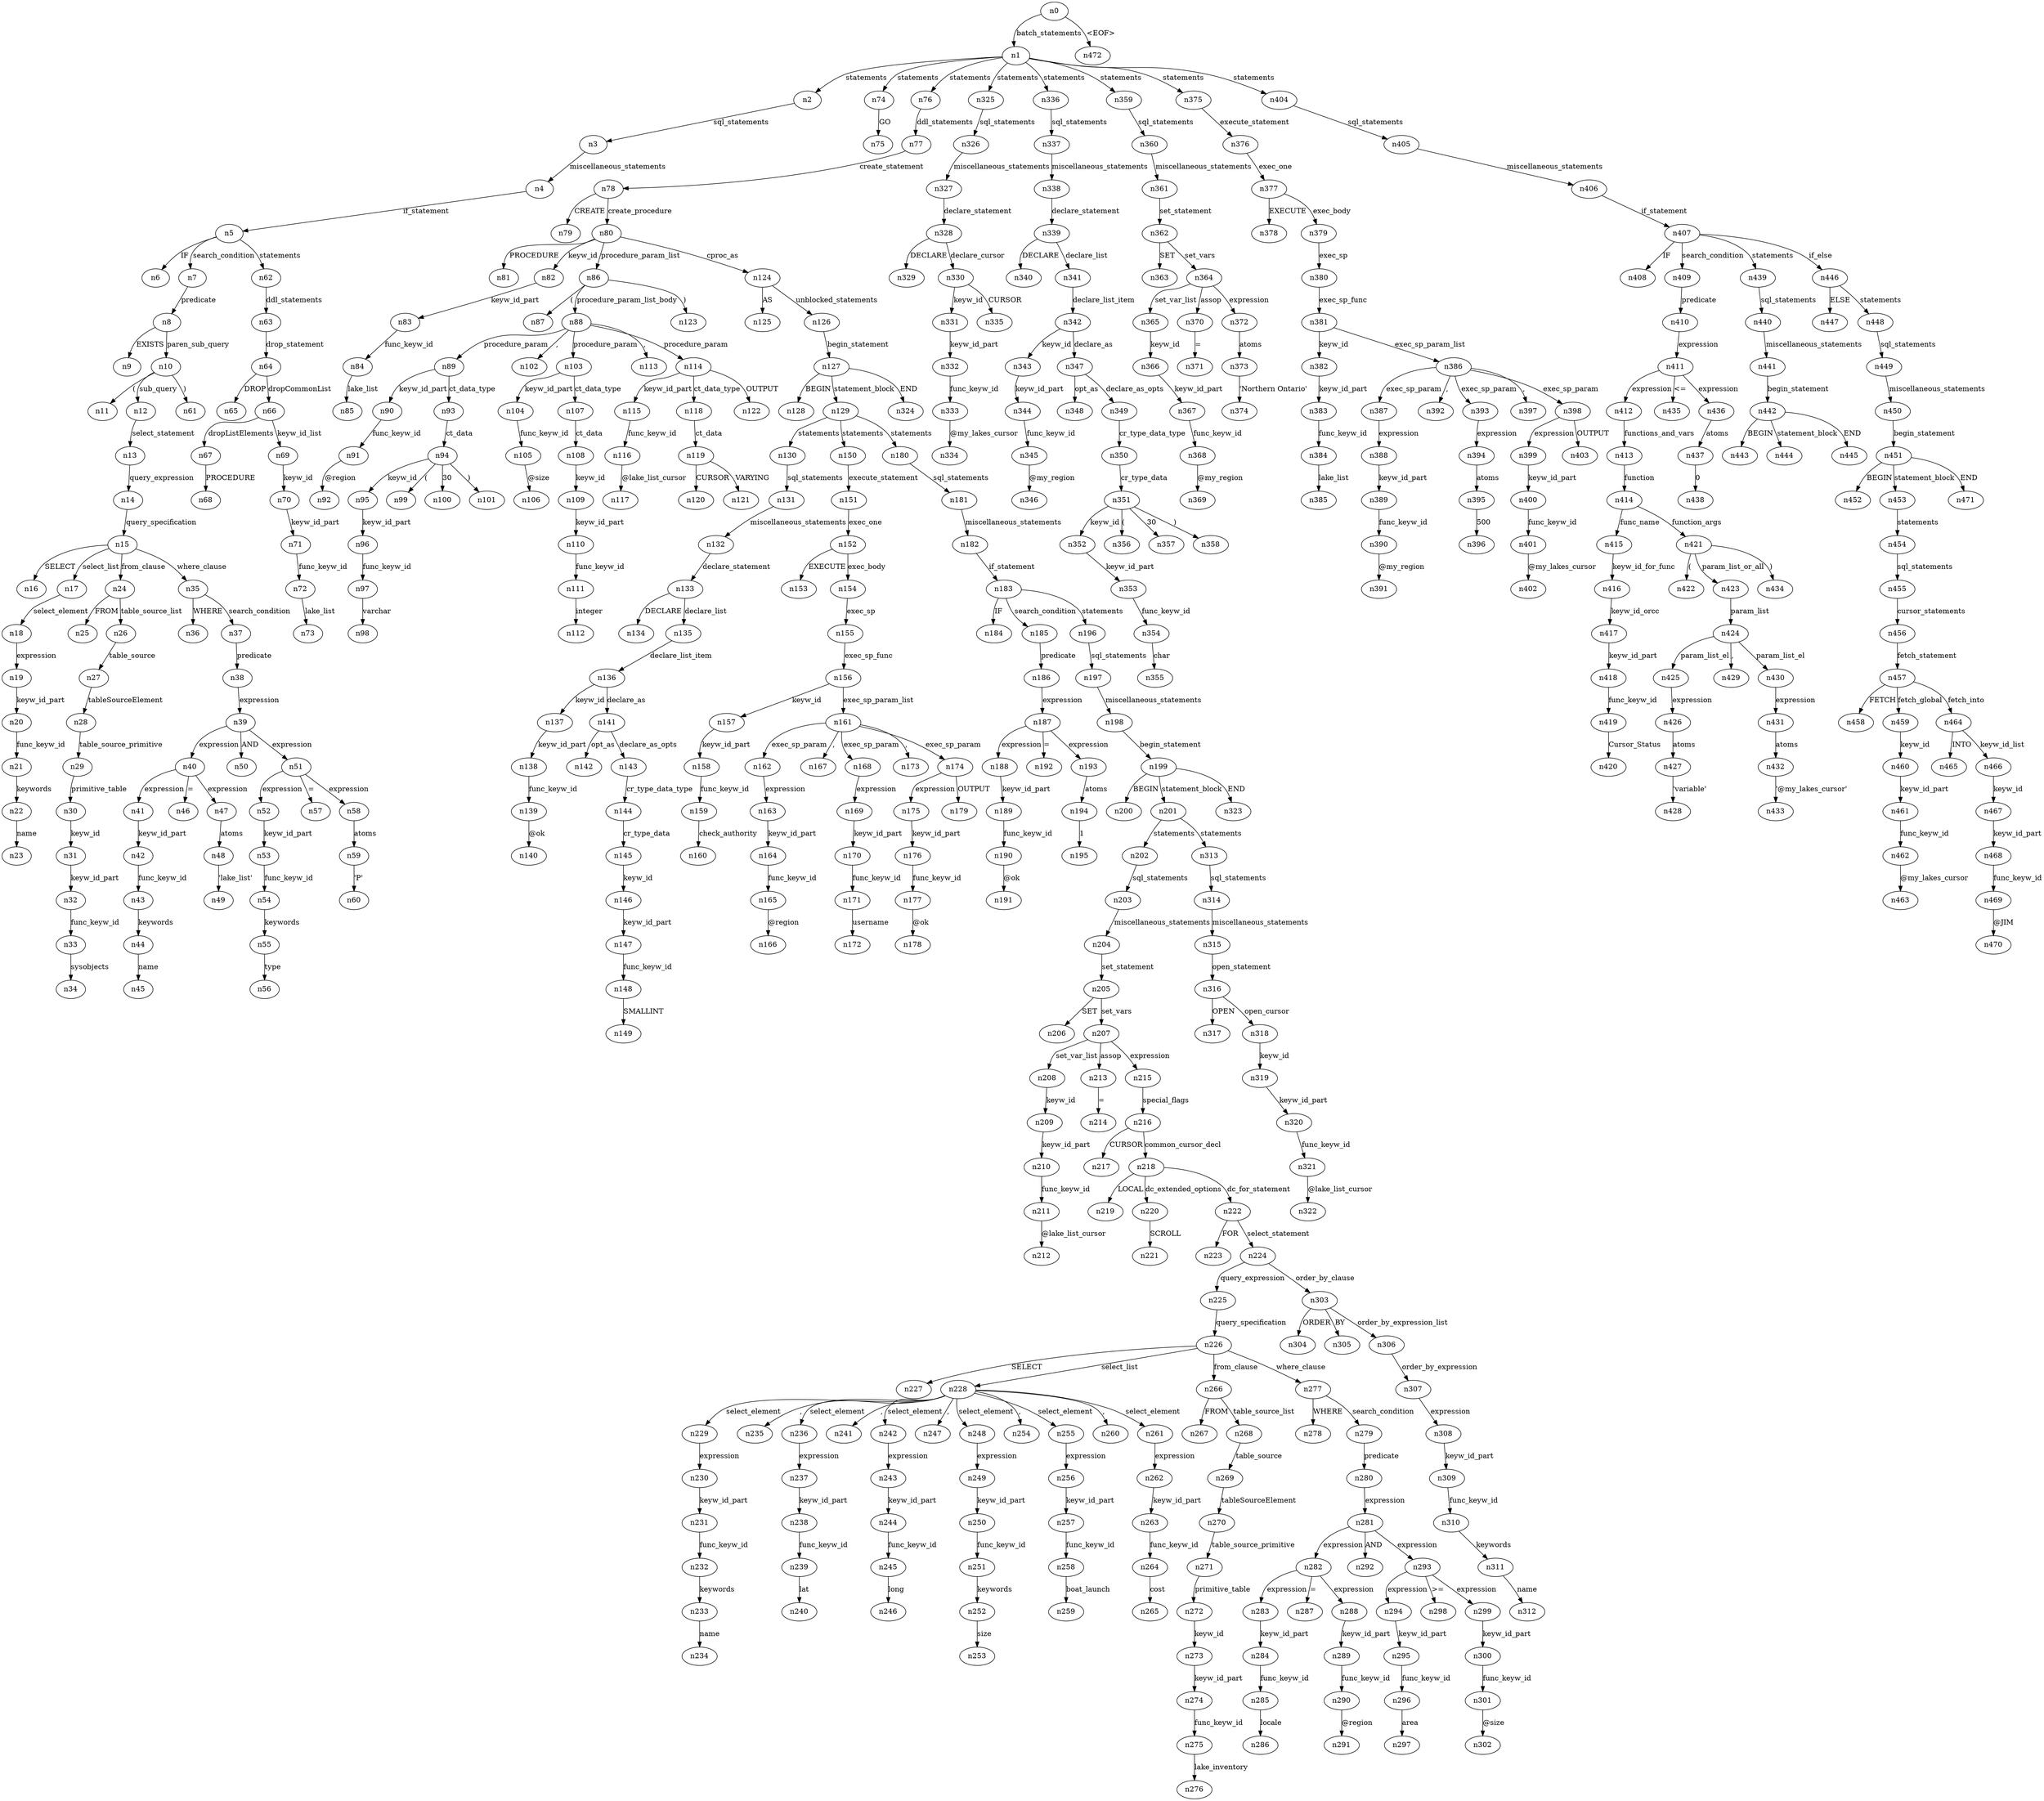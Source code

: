digraph ParseTree {
  n0 -> n1 [label="batch_statements"];
  n1 -> n2 [label="statements"];
  n2 -> n3 [label="sql_statements"];
  n3 -> n4 [label="miscellaneous_statements"];
  n4 -> n5 [label="if_statement"];
  n5 -> n6 [label="IF"];
  n5 -> n7 [label="search_condition"];
  n7 -> n8 [label="predicate"];
  n8 -> n9 [label="EXISTS"];
  n8 -> n10 [label="paren_sub_query"];
  n10 -> n11 [label="("];
  n10 -> n12 [label="sub_query"];
  n12 -> n13 [label="select_statement"];
  n13 -> n14 [label="query_expression"];
  n14 -> n15 [label="query_specification"];
  n15 -> n16 [label="SELECT"];
  n15 -> n17 [label="select_list"];
  n17 -> n18 [label="select_element"];
  n18 -> n19 [label="expression"];
  n19 -> n20 [label="keyw_id_part"];
  n20 -> n21 [label="func_keyw_id"];
  n21 -> n22 [label="keywords"];
  n22 -> n23 [label="name"];
  n15 -> n24 [label="from_clause"];
  n24 -> n25 [label="FROM"];
  n24 -> n26 [label="table_source_list"];
  n26 -> n27 [label="table_source"];
  n27 -> n28 [label="tableSourceElement"];
  n28 -> n29 [label="table_source_primitive"];
  n29 -> n30 [label="primitive_table"];
  n30 -> n31 [label="keyw_id"];
  n31 -> n32 [label="keyw_id_part"];
  n32 -> n33 [label="func_keyw_id"];
  n33 -> n34 [label="sysobjects"];
  n15 -> n35 [label="where_clause"];
  n35 -> n36 [label="WHERE"];
  n35 -> n37 [label="search_condition"];
  n37 -> n38 [label="predicate"];
  n38 -> n39 [label="expression"];
  n39 -> n40 [label="expression"];
  n40 -> n41 [label="expression"];
  n41 -> n42 [label="keyw_id_part"];
  n42 -> n43 [label="func_keyw_id"];
  n43 -> n44 [label="keywords"];
  n44 -> n45 [label="name"];
  n40 -> n46 [label="="];
  n40 -> n47 [label="expression"];
  n47 -> n48 [label="atoms"];
  n48 -> n49 [label="'lake_list'"];
  n39 -> n50 [label="AND"];
  n39 -> n51 [label="expression"];
  n51 -> n52 [label="expression"];
  n52 -> n53 [label="keyw_id_part"];
  n53 -> n54 [label="func_keyw_id"];
  n54 -> n55 [label="keywords"];
  n55 -> n56 [label="type"];
  n51 -> n57 [label="="];
  n51 -> n58 [label="expression"];
  n58 -> n59 [label="atoms"];
  n59 -> n60 [label="'P'"];
  n10 -> n61 [label=")"];
  n5 -> n62 [label="statements"];
  n62 -> n63 [label="ddl_statements"];
  n63 -> n64 [label="drop_statement"];
  n64 -> n65 [label="DROP"];
  n64 -> n66 [label="dropCommonList"];
  n66 -> n67 [label="dropListElements"];
  n67 -> n68 [label="PROCEDURE"];
  n66 -> n69 [label="keyw_id_list"];
  n69 -> n70 [label="keyw_id"];
  n70 -> n71 [label="keyw_id_part"];
  n71 -> n72 [label="func_keyw_id"];
  n72 -> n73 [label="lake_list"];
  n1 -> n74 [label="statements"];
  n74 -> n75 [label="GO"];
  n1 -> n76 [label="statements"];
  n76 -> n77 [label="ddl_statements"];
  n77 -> n78 [label="create_statement"];
  n78 -> n79 [label="CREATE"];
  n78 -> n80 [label="create_procedure"];
  n80 -> n81 [label="PROCEDURE"];
  n80 -> n82 [label="keyw_id"];
  n82 -> n83 [label="keyw_id_part"];
  n83 -> n84 [label="func_keyw_id"];
  n84 -> n85 [label="lake_list"];
  n80 -> n86 [label="procedure_param_list"];
  n86 -> n87 [label="("];
  n86 -> n88 [label="procedure_param_list_body"];
  n88 -> n89 [label="procedure_param"];
  n89 -> n90 [label="keyw_id_part"];
  n90 -> n91 [label="func_keyw_id"];
  n91 -> n92 [label="@region"];
  n89 -> n93 [label="ct_data_type"];
  n93 -> n94 [label="ct_data"];
  n94 -> n95 [label="keyw_id"];
  n95 -> n96 [label="keyw_id_part"];
  n96 -> n97 [label="func_keyw_id"];
  n97 -> n98 [label="varchar"];
  n94 -> n99 [label="("];
  n94 -> n100 [label="30"];
  n94 -> n101 [label=")"];
  n88 -> n102 [label=","];
  n88 -> n103 [label="procedure_param"];
  n103 -> n104 [label="keyw_id_part"];
  n104 -> n105 [label="func_keyw_id"];
  n105 -> n106 [label="@size"];
  n103 -> n107 [label="ct_data_type"];
  n107 -> n108 [label="ct_data"];
  n108 -> n109 [label="keyw_id"];
  n109 -> n110 [label="keyw_id_part"];
  n110 -> n111 [label="func_keyw_id"];
  n111 -> n112 [label="integer"];
  n88 -> n113 [label=","];
  n88 -> n114 [label="procedure_param"];
  n114 -> n115 [label="keyw_id_part"];
  n115 -> n116 [label="func_keyw_id"];
  n116 -> n117 [label="@lake_list_cursor"];
  n114 -> n118 [label="ct_data_type"];
  n118 -> n119 [label="ct_data"];
  n119 -> n120 [label="CURSOR"];
  n119 -> n121 [label="VARYING"];
  n114 -> n122 [label="OUTPUT"];
  n86 -> n123 [label=")"];
  n80 -> n124 [label="cproc_as"];
  n124 -> n125 [label="AS"];
  n124 -> n126 [label="unblocked_statements"];
  n126 -> n127 [label="begin_statement"];
  n127 -> n128 [label="BEGIN"];
  n127 -> n129 [label="statement_block"];
  n129 -> n130 [label="statements"];
  n130 -> n131 [label="sql_statements"];
  n131 -> n132 [label="miscellaneous_statements"];
  n132 -> n133 [label="declare_statement"];
  n133 -> n134 [label="DECLARE"];
  n133 -> n135 [label="declare_list"];
  n135 -> n136 [label="declare_list_item"];
  n136 -> n137 [label="keyw_id"];
  n137 -> n138 [label="keyw_id_part"];
  n138 -> n139 [label="func_keyw_id"];
  n139 -> n140 [label="@ok"];
  n136 -> n141 [label="declare_as"];
  n141 -> n142 [label="opt_as"];
  n141 -> n143 [label="declare_as_opts"];
  n143 -> n144 [label="cr_type_data_type"];
  n144 -> n145 [label="cr_type_data"];
  n145 -> n146 [label="keyw_id"];
  n146 -> n147 [label="keyw_id_part"];
  n147 -> n148 [label="func_keyw_id"];
  n148 -> n149 [label="SMALLINT"];
  n129 -> n150 [label="statements"];
  n150 -> n151 [label="execute_statement"];
  n151 -> n152 [label="exec_one"];
  n152 -> n153 [label="EXECUTE"];
  n152 -> n154 [label="exec_body"];
  n154 -> n155 [label="exec_sp"];
  n155 -> n156 [label="exec_sp_func"];
  n156 -> n157 [label="keyw_id"];
  n157 -> n158 [label="keyw_id_part"];
  n158 -> n159 [label="func_keyw_id"];
  n159 -> n160 [label="check_authority"];
  n156 -> n161 [label="exec_sp_param_list"];
  n161 -> n162 [label="exec_sp_param"];
  n162 -> n163 [label="expression"];
  n163 -> n164 [label="keyw_id_part"];
  n164 -> n165 [label="func_keyw_id"];
  n165 -> n166 [label="@region"];
  n161 -> n167 [label=","];
  n161 -> n168 [label="exec_sp_param"];
  n168 -> n169 [label="expression"];
  n169 -> n170 [label="keyw_id_part"];
  n170 -> n171 [label="func_keyw_id"];
  n171 -> n172 [label="username"];
  n161 -> n173 [label=","];
  n161 -> n174 [label="exec_sp_param"];
  n174 -> n175 [label="expression"];
  n175 -> n176 [label="keyw_id_part"];
  n176 -> n177 [label="func_keyw_id"];
  n177 -> n178 [label="@ok"];
  n174 -> n179 [label="OUTPUT"];
  n129 -> n180 [label="statements"];
  n180 -> n181 [label="sql_statements"];
  n181 -> n182 [label="miscellaneous_statements"];
  n182 -> n183 [label="if_statement"];
  n183 -> n184 [label="IF"];
  n183 -> n185 [label="search_condition"];
  n185 -> n186 [label="predicate"];
  n186 -> n187 [label="expression"];
  n187 -> n188 [label="expression"];
  n188 -> n189 [label="keyw_id_part"];
  n189 -> n190 [label="func_keyw_id"];
  n190 -> n191 [label="@ok"];
  n187 -> n192 [label="="];
  n187 -> n193 [label="expression"];
  n193 -> n194 [label="atoms"];
  n194 -> n195 [label="1"];
  n183 -> n196 [label="statements"];
  n196 -> n197 [label="sql_statements"];
  n197 -> n198 [label="miscellaneous_statements"];
  n198 -> n199 [label="begin_statement"];
  n199 -> n200 [label="BEGIN"];
  n199 -> n201 [label="statement_block"];
  n201 -> n202 [label="statements"];
  n202 -> n203 [label="sql_statements"];
  n203 -> n204 [label="miscellaneous_statements"];
  n204 -> n205 [label="set_statement"];
  n205 -> n206 [label="SET"];
  n205 -> n207 [label="set_vars"];
  n207 -> n208 [label="set_var_list"];
  n208 -> n209 [label="keyw_id"];
  n209 -> n210 [label="keyw_id_part"];
  n210 -> n211 [label="func_keyw_id"];
  n211 -> n212 [label="@lake_list_cursor"];
  n207 -> n213 [label="assop"];
  n213 -> n214 [label="="];
  n207 -> n215 [label="expression"];
  n215 -> n216 [label="special_flags"];
  n216 -> n217 [label="CURSOR"];
  n216 -> n218 [label="common_cursor_decl"];
  n218 -> n219 [label="LOCAL"];
  n218 -> n220 [label="dc_extended_options"];
  n220 -> n221 [label="SCROLL"];
  n218 -> n222 [label="dc_for_statement"];
  n222 -> n223 [label="FOR"];
  n222 -> n224 [label="select_statement"];
  n224 -> n225 [label="query_expression"];
  n225 -> n226 [label="query_specification"];
  n226 -> n227 [label="SELECT"];
  n226 -> n228 [label="select_list"];
  n228 -> n229 [label="select_element"];
  n229 -> n230 [label="expression"];
  n230 -> n231 [label="keyw_id_part"];
  n231 -> n232 [label="func_keyw_id"];
  n232 -> n233 [label="keywords"];
  n233 -> n234 [label="name"];
  n228 -> n235 [label=","];
  n228 -> n236 [label="select_element"];
  n236 -> n237 [label="expression"];
  n237 -> n238 [label="keyw_id_part"];
  n238 -> n239 [label="func_keyw_id"];
  n239 -> n240 [label="lat"];
  n228 -> n241 [label=","];
  n228 -> n242 [label="select_element"];
  n242 -> n243 [label="expression"];
  n243 -> n244 [label="keyw_id_part"];
  n244 -> n245 [label="func_keyw_id"];
  n245 -> n246 [label="long"];
  n228 -> n247 [label=","];
  n228 -> n248 [label="select_element"];
  n248 -> n249 [label="expression"];
  n249 -> n250 [label="keyw_id_part"];
  n250 -> n251 [label="func_keyw_id"];
  n251 -> n252 [label="keywords"];
  n252 -> n253 [label="size"];
  n228 -> n254 [label=","];
  n228 -> n255 [label="select_element"];
  n255 -> n256 [label="expression"];
  n256 -> n257 [label="keyw_id_part"];
  n257 -> n258 [label="func_keyw_id"];
  n258 -> n259 [label="boat_launch"];
  n228 -> n260 [label=","];
  n228 -> n261 [label="select_element"];
  n261 -> n262 [label="expression"];
  n262 -> n263 [label="keyw_id_part"];
  n263 -> n264 [label="func_keyw_id"];
  n264 -> n265 [label="cost"];
  n226 -> n266 [label="from_clause"];
  n266 -> n267 [label="FROM"];
  n266 -> n268 [label="table_source_list"];
  n268 -> n269 [label="table_source"];
  n269 -> n270 [label="tableSourceElement"];
  n270 -> n271 [label="table_source_primitive"];
  n271 -> n272 [label="primitive_table"];
  n272 -> n273 [label="keyw_id"];
  n273 -> n274 [label="keyw_id_part"];
  n274 -> n275 [label="func_keyw_id"];
  n275 -> n276 [label="lake_inventory"];
  n226 -> n277 [label="where_clause"];
  n277 -> n278 [label="WHERE"];
  n277 -> n279 [label="search_condition"];
  n279 -> n280 [label="predicate"];
  n280 -> n281 [label="expression"];
  n281 -> n282 [label="expression"];
  n282 -> n283 [label="expression"];
  n283 -> n284 [label="keyw_id_part"];
  n284 -> n285 [label="func_keyw_id"];
  n285 -> n286 [label="locale"];
  n282 -> n287 [label="="];
  n282 -> n288 [label="expression"];
  n288 -> n289 [label="keyw_id_part"];
  n289 -> n290 [label="func_keyw_id"];
  n290 -> n291 [label="@region"];
  n281 -> n292 [label="AND"];
  n281 -> n293 [label="expression"];
  n293 -> n294 [label="expression"];
  n294 -> n295 [label="keyw_id_part"];
  n295 -> n296 [label="func_keyw_id"];
  n296 -> n297 [label="area"];
  n293 -> n298 [label=">="];
  n293 -> n299 [label="expression"];
  n299 -> n300 [label="keyw_id_part"];
  n300 -> n301 [label="func_keyw_id"];
  n301 -> n302 [label="@size"];
  n224 -> n303 [label="order_by_clause"];
  n303 -> n304 [label="ORDER"];
  n303 -> n305 [label="BY"];
  n303 -> n306 [label="order_by_expression_list"];
  n306 -> n307 [label="order_by_expression"];
  n307 -> n308 [label="expression"];
  n308 -> n309 [label="keyw_id_part"];
  n309 -> n310 [label="func_keyw_id"];
  n310 -> n311 [label="keywords"];
  n311 -> n312 [label="name"];
  n201 -> n313 [label="statements"];
  n313 -> n314 [label="sql_statements"];
  n314 -> n315 [label="miscellaneous_statements"];
  n315 -> n316 [label="open_statement"];
  n316 -> n317 [label="OPEN"];
  n316 -> n318 [label="open_cursor"];
  n318 -> n319 [label="keyw_id"];
  n319 -> n320 [label="keyw_id_part"];
  n320 -> n321 [label="func_keyw_id"];
  n321 -> n322 [label="@lake_list_cursor"];
  n199 -> n323 [label="END"];
  n127 -> n324 [label="END"];
  n1 -> n325 [label="statements"];
  n325 -> n326 [label="sql_statements"];
  n326 -> n327 [label="miscellaneous_statements"];
  n327 -> n328 [label="declare_statement"];
  n328 -> n329 [label="DECLARE"];
  n328 -> n330 [label="declare_cursor"];
  n330 -> n331 [label="keyw_id"];
  n331 -> n332 [label="keyw_id_part"];
  n332 -> n333 [label="func_keyw_id"];
  n333 -> n334 [label="@my_lakes_cursor"];
  n330 -> n335 [label="CURSOR"];
  n1 -> n336 [label="statements"];
  n336 -> n337 [label="sql_statements"];
  n337 -> n338 [label="miscellaneous_statements"];
  n338 -> n339 [label="declare_statement"];
  n339 -> n340 [label="DECLARE"];
  n339 -> n341 [label="declare_list"];
  n341 -> n342 [label="declare_list_item"];
  n342 -> n343 [label="keyw_id"];
  n343 -> n344 [label="keyw_id_part"];
  n344 -> n345 [label="func_keyw_id"];
  n345 -> n346 [label="@my_region"];
  n342 -> n347 [label="declare_as"];
  n347 -> n348 [label="opt_as"];
  n347 -> n349 [label="declare_as_opts"];
  n349 -> n350 [label="cr_type_data_type"];
  n350 -> n351 [label="cr_type_data"];
  n351 -> n352 [label="keyw_id"];
  n352 -> n353 [label="keyw_id_part"];
  n353 -> n354 [label="func_keyw_id"];
  n354 -> n355 [label="char"];
  n351 -> n356 [label="("];
  n351 -> n357 [label="30"];
  n351 -> n358 [label=")"];
  n1 -> n359 [label="statements"];
  n359 -> n360 [label="sql_statements"];
  n360 -> n361 [label="miscellaneous_statements"];
  n361 -> n362 [label="set_statement"];
  n362 -> n363 [label="SET"];
  n362 -> n364 [label="set_vars"];
  n364 -> n365 [label="set_var_list"];
  n365 -> n366 [label="keyw_id"];
  n366 -> n367 [label="keyw_id_part"];
  n367 -> n368 [label="func_keyw_id"];
  n368 -> n369 [label="@my_region"];
  n364 -> n370 [label="assop"];
  n370 -> n371 [label="="];
  n364 -> n372 [label="expression"];
  n372 -> n373 [label="atoms"];
  n373 -> n374 [label="'Northern Ontario'"];
  n1 -> n375 [label="statements"];
  n375 -> n376 [label="execute_statement"];
  n376 -> n377 [label="exec_one"];
  n377 -> n378 [label="EXECUTE"];
  n377 -> n379 [label="exec_body"];
  n379 -> n380 [label="exec_sp"];
  n380 -> n381 [label="exec_sp_func"];
  n381 -> n382 [label="keyw_id"];
  n382 -> n383 [label="keyw_id_part"];
  n383 -> n384 [label="func_keyw_id"];
  n384 -> n385 [label="lake_list"];
  n381 -> n386 [label="exec_sp_param_list"];
  n386 -> n387 [label="exec_sp_param"];
  n387 -> n388 [label="expression"];
  n388 -> n389 [label="keyw_id_part"];
  n389 -> n390 [label="func_keyw_id"];
  n390 -> n391 [label="@my_region"];
  n386 -> n392 [label=","];
  n386 -> n393 [label="exec_sp_param"];
  n393 -> n394 [label="expression"];
  n394 -> n395 [label="atoms"];
  n395 -> n396 [label="500"];
  n386 -> n397 [label=","];
  n386 -> n398 [label="exec_sp_param"];
  n398 -> n399 [label="expression"];
  n399 -> n400 [label="keyw_id_part"];
  n400 -> n401 [label="func_keyw_id"];
  n401 -> n402 [label="@my_lakes_cursor"];
  n398 -> n403 [label="OUTPUT"];
  n1 -> n404 [label="statements"];
  n404 -> n405 [label="sql_statements"];
  n405 -> n406 [label="miscellaneous_statements"];
  n406 -> n407 [label="if_statement"];
  n407 -> n408 [label="IF"];
  n407 -> n409 [label="search_condition"];
  n409 -> n410 [label="predicate"];
  n410 -> n411 [label="expression"];
  n411 -> n412 [label="expression"];
  n412 -> n413 [label="functions_and_vars"];
  n413 -> n414 [label="function"];
  n414 -> n415 [label="func_name"];
  n415 -> n416 [label="keyw_id_for_func"];
  n416 -> n417 [label="keyw_id_orcc"];
  n417 -> n418 [label="keyw_id_part"];
  n418 -> n419 [label="func_keyw_id"];
  n419 -> n420 [label="Cursor_Status"];
  n414 -> n421 [label="function_args"];
  n421 -> n422 [label="("];
  n421 -> n423 [label="param_list_or_all"];
  n423 -> n424 [label="param_list"];
  n424 -> n425 [label="param_list_el"];
  n425 -> n426 [label="expression"];
  n426 -> n427 [label="atoms"];
  n427 -> n428 [label="'variable'"];
  n424 -> n429 [label=","];
  n424 -> n430 [label="param_list_el"];
  n430 -> n431 [label="expression"];
  n431 -> n432 [label="atoms"];
  n432 -> n433 [label="'@my_lakes_cursor'"];
  n421 -> n434 [label=")"];
  n411 -> n435 [label="<="];
  n411 -> n436 [label="expression"];
  n436 -> n437 [label="atoms"];
  n437 -> n438 [label="0"];
  n407 -> n439 [label="statements"];
  n439 -> n440 [label="sql_statements"];
  n440 -> n441 [label="miscellaneous_statements"];
  n441 -> n442 [label="begin_statement"];
  n442 -> n443 [label="BEGIN"];
  n442 -> n444 [label="statement_block"];
  n442 -> n445 [label="END"];
  n407 -> n446 [label="if_else"];
  n446 -> n447 [label="ELSE"];
  n446 -> n448 [label="statements"];
  n448 -> n449 [label="sql_statements"];
  n449 -> n450 [label="miscellaneous_statements"];
  n450 -> n451 [label="begin_statement"];
  n451 -> n452 [label="BEGIN"];
  n451 -> n453 [label="statement_block"];
  n453 -> n454 [label="statements"];
  n454 -> n455 [label="sql_statements"];
  n455 -> n456 [label="cursor_statements"];
  n456 -> n457 [label="fetch_statement"];
  n457 -> n458 [label="FETCH"];
  n457 -> n459 [label="fetch_global"];
  n459 -> n460 [label="keyw_id"];
  n460 -> n461 [label="keyw_id_part"];
  n461 -> n462 [label="func_keyw_id"];
  n462 -> n463 [label="@my_lakes_cursor"];
  n457 -> n464 [label="fetch_into"];
  n464 -> n465 [label="INTO"];
  n464 -> n466 [label="keyw_id_list"];
  n466 -> n467 [label="keyw_id"];
  n467 -> n468 [label="keyw_id_part"];
  n468 -> n469 [label="func_keyw_id"];
  n469 -> n470 [label="@JIM"];
  n451 -> n471 [label="END"];
  n0 -> n472 [label="<EOF>"];
}
